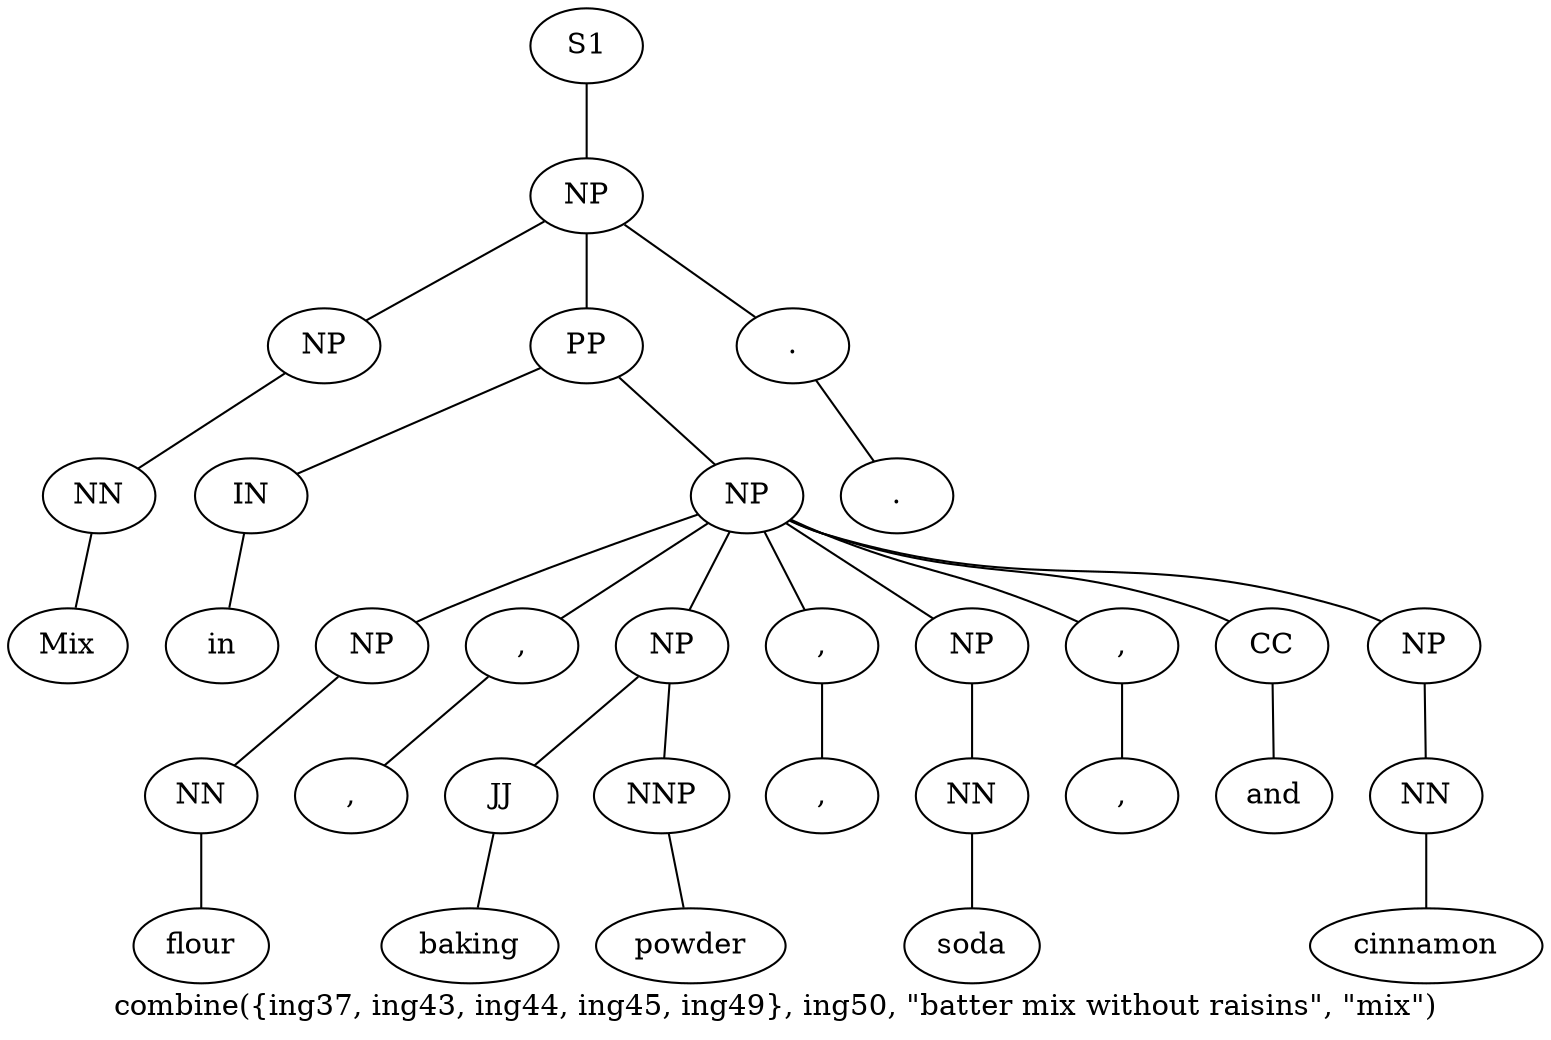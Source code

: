 graph SyntaxGraph {
	label = "combine({ing37, ing43, ing44, ing45, ing49}, ing50, \"batter mix without raisins\", \"mix\")";
	Node0 [label="S1"];
	Node1 [label="NP"];
	Node2 [label="NP"];
	Node3 [label="NN"];
	Node4 [label="Mix"];
	Node5 [label="PP"];
	Node6 [label="IN"];
	Node7 [label="in"];
	Node8 [label="NP"];
	Node9 [label="NP"];
	Node10 [label="NN"];
	Node11 [label="flour"];
	Node12 [label=","];
	Node13 [label=","];
	Node14 [label="NP"];
	Node15 [label="JJ"];
	Node16 [label="baking"];
	Node17 [label="NNP"];
	Node18 [label="powder"];
	Node19 [label=","];
	Node20 [label=","];
	Node21 [label="NP"];
	Node22 [label="NN"];
	Node23 [label="soda"];
	Node24 [label=","];
	Node25 [label=","];
	Node26 [label="CC"];
	Node27 [label="and"];
	Node28 [label="NP"];
	Node29 [label="NN"];
	Node30 [label="cinnamon"];
	Node31 [label="."];
	Node32 [label="."];

	Node0 -- Node1;
	Node1 -- Node2;
	Node1 -- Node5;
	Node1 -- Node31;
	Node2 -- Node3;
	Node3 -- Node4;
	Node5 -- Node6;
	Node5 -- Node8;
	Node6 -- Node7;
	Node8 -- Node9;
	Node8 -- Node12;
	Node8 -- Node14;
	Node8 -- Node19;
	Node8 -- Node21;
	Node8 -- Node24;
	Node8 -- Node26;
	Node8 -- Node28;
	Node9 -- Node10;
	Node10 -- Node11;
	Node12 -- Node13;
	Node14 -- Node15;
	Node14 -- Node17;
	Node15 -- Node16;
	Node17 -- Node18;
	Node19 -- Node20;
	Node21 -- Node22;
	Node22 -- Node23;
	Node24 -- Node25;
	Node26 -- Node27;
	Node28 -- Node29;
	Node29 -- Node30;
	Node31 -- Node32;
}